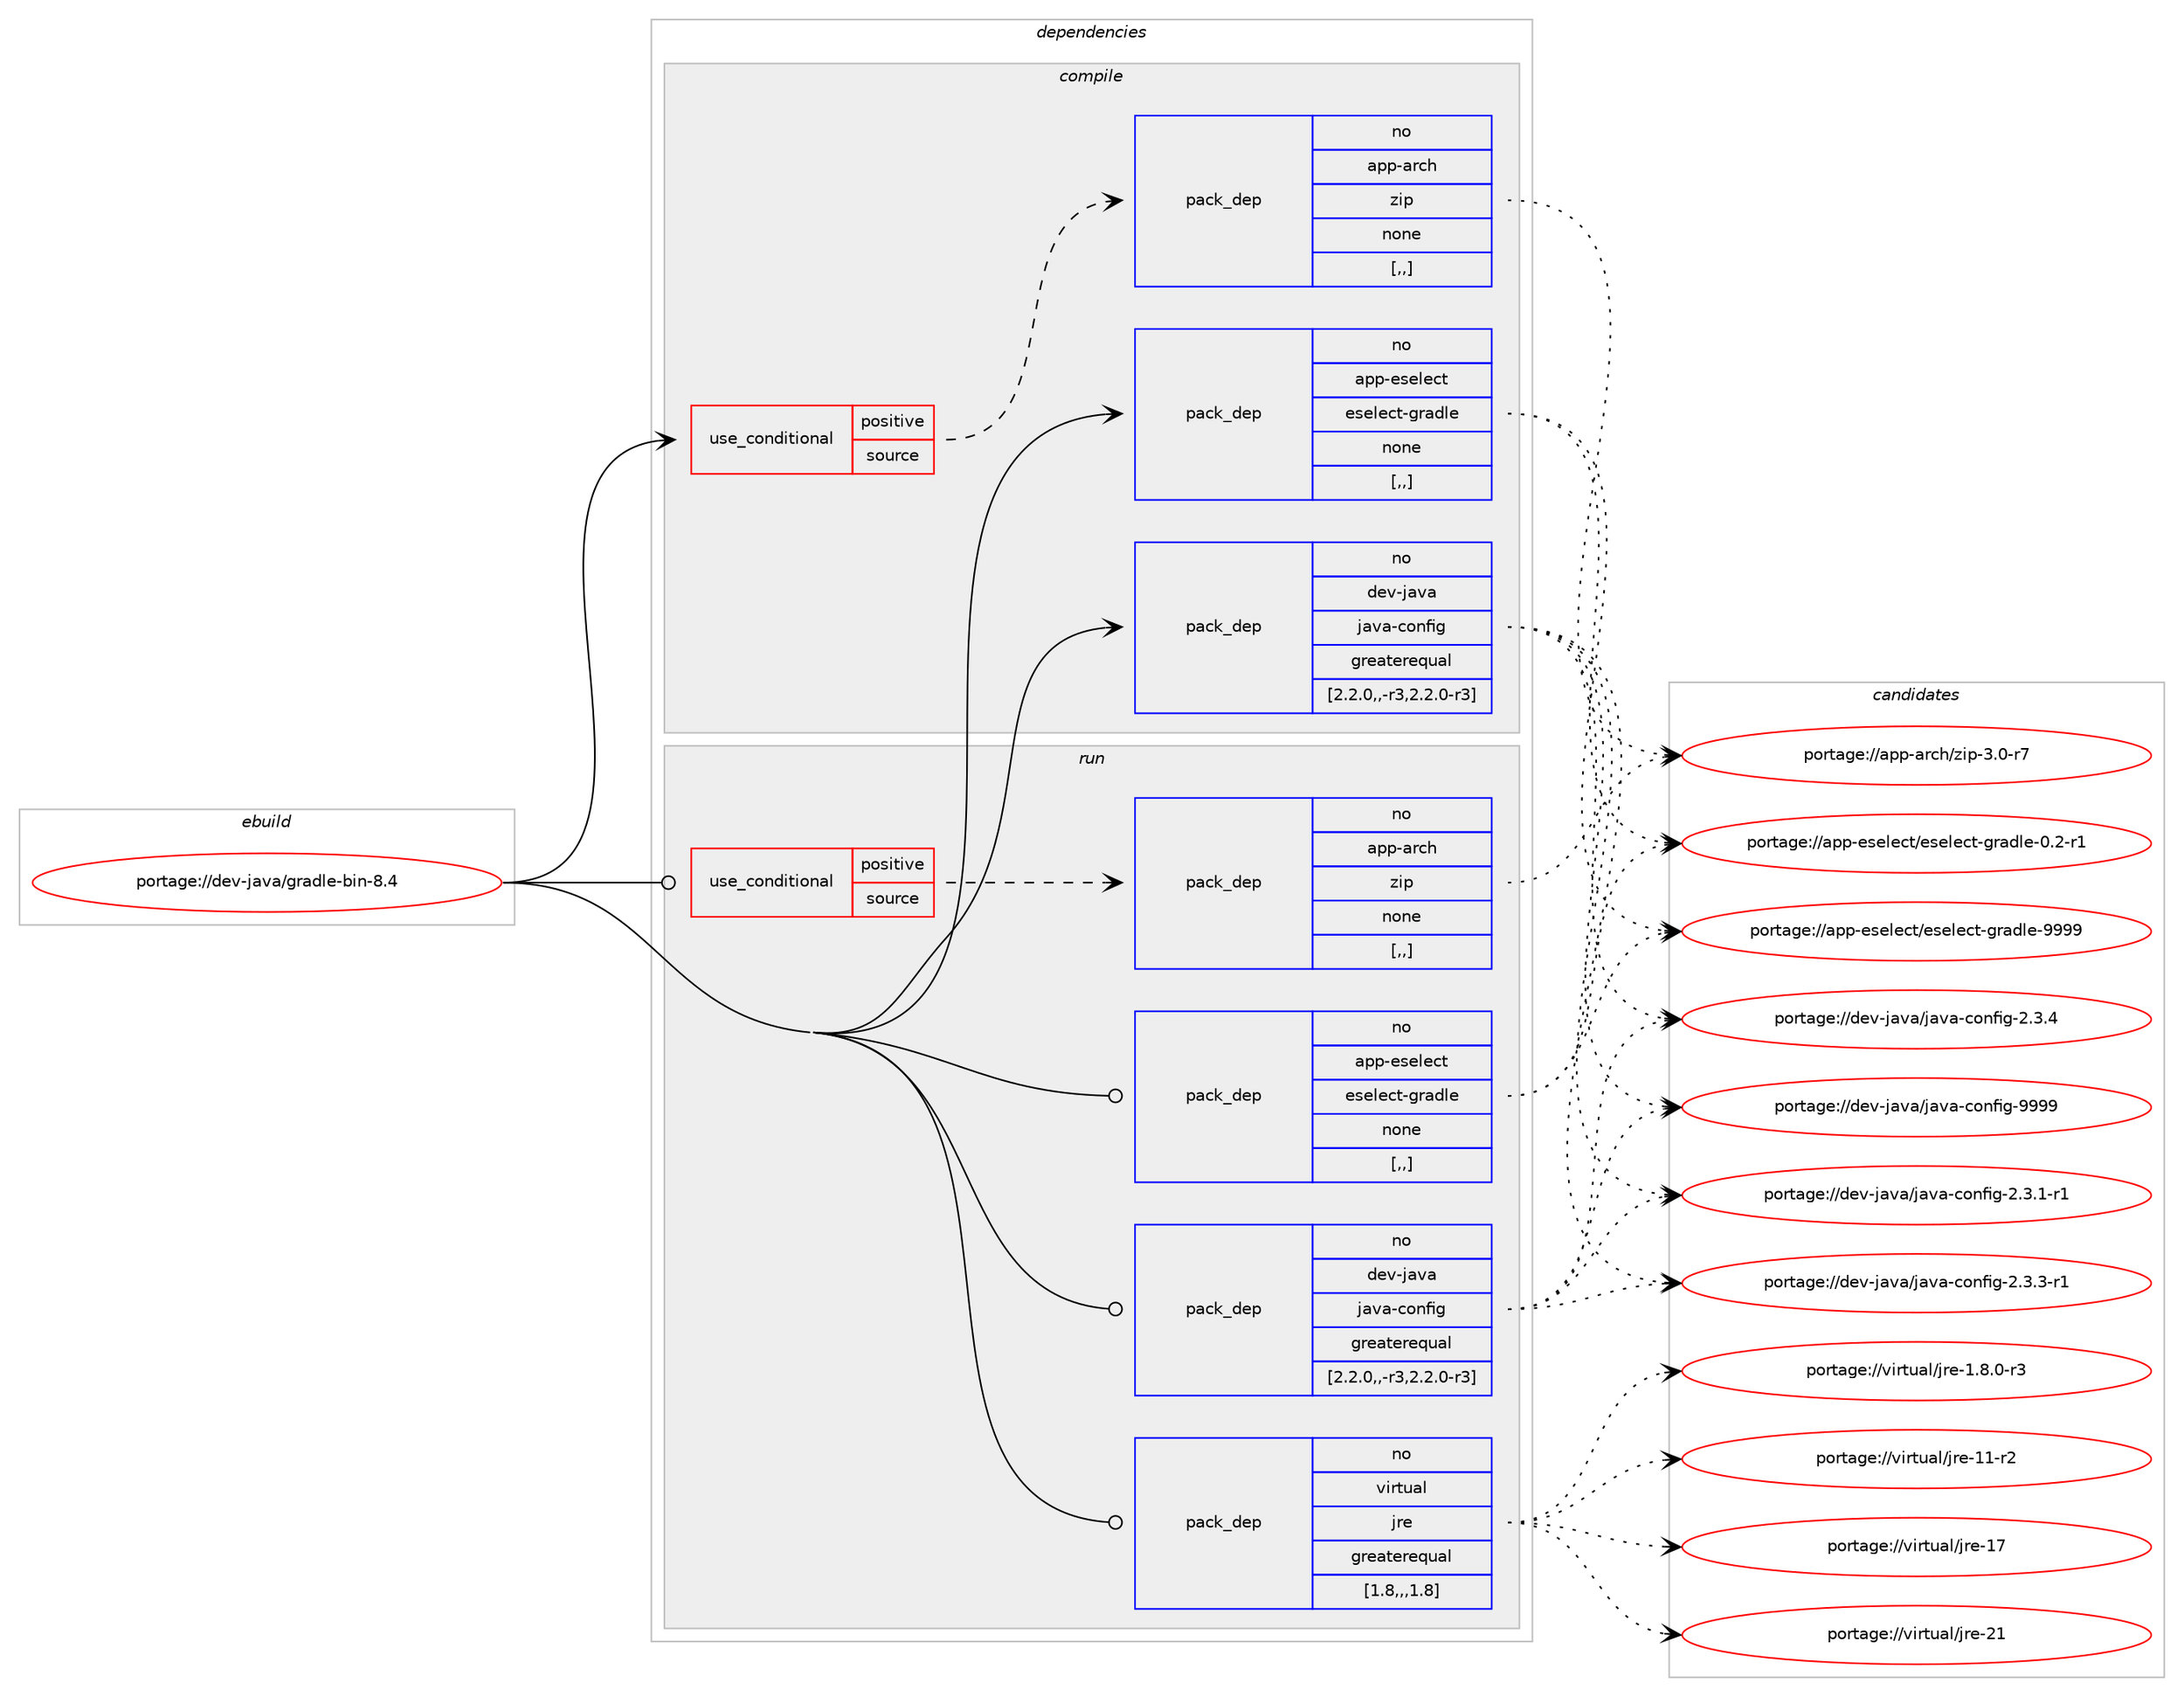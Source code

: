 digraph prolog {

# *************
# Graph options
# *************

newrank=true;
concentrate=true;
compound=true;
graph [rankdir=LR,fontname=Helvetica,fontsize=10,ranksep=1.5];#, ranksep=2.5, nodesep=0.2];
edge  [arrowhead=vee];
node  [fontname=Helvetica,fontsize=10];

# **********
# The ebuild
# **********

subgraph cluster_leftcol {
color=gray;
rank=same;
label=<<i>ebuild</i>>;
id [label="portage://dev-java/gradle-bin-8.4", color=red, width=4, href="../dev-java/gradle-bin-8.4.svg"];
}

# ****************
# The dependencies
# ****************

subgraph cluster_midcol {
color=gray;
label=<<i>dependencies</i>>;
subgraph cluster_compile {
fillcolor="#eeeeee";
style=filled;
label=<<i>compile</i>>;
subgraph cond21094 {
dependency91585 [label=<<TABLE BORDER="0" CELLBORDER="1" CELLSPACING="0" CELLPADDING="4"><TR><TD ROWSPAN="3" CELLPADDING="10">use_conditional</TD></TR><TR><TD>positive</TD></TR><TR><TD>source</TD></TR></TABLE>>, shape=none, color=red];
subgraph pack69467 {
dependency91586 [label=<<TABLE BORDER="0" CELLBORDER="1" CELLSPACING="0" CELLPADDING="4" WIDTH="220"><TR><TD ROWSPAN="6" CELLPADDING="30">pack_dep</TD></TR><TR><TD WIDTH="110">no</TD></TR><TR><TD>app-arch</TD></TR><TR><TD>zip</TD></TR><TR><TD>none</TD></TR><TR><TD>[,,]</TD></TR></TABLE>>, shape=none, color=blue];
}
dependency91585:e -> dependency91586:w [weight=20,style="dashed",arrowhead="vee"];
}
id:e -> dependency91585:w [weight=20,style="solid",arrowhead="vee"];
subgraph pack69468 {
dependency91587 [label=<<TABLE BORDER="0" CELLBORDER="1" CELLSPACING="0" CELLPADDING="4" WIDTH="220"><TR><TD ROWSPAN="6" CELLPADDING="30">pack_dep</TD></TR><TR><TD WIDTH="110">no</TD></TR><TR><TD>app-eselect</TD></TR><TR><TD>eselect-gradle</TD></TR><TR><TD>none</TD></TR><TR><TD>[,,]</TD></TR></TABLE>>, shape=none, color=blue];
}
id:e -> dependency91587:w [weight=20,style="solid",arrowhead="vee"];
subgraph pack69469 {
dependency91588 [label=<<TABLE BORDER="0" CELLBORDER="1" CELLSPACING="0" CELLPADDING="4" WIDTH="220"><TR><TD ROWSPAN="6" CELLPADDING="30">pack_dep</TD></TR><TR><TD WIDTH="110">no</TD></TR><TR><TD>dev-java</TD></TR><TR><TD>java-config</TD></TR><TR><TD>greaterequal</TD></TR><TR><TD>[2.2.0,,-r3,2.2.0-r3]</TD></TR></TABLE>>, shape=none, color=blue];
}
id:e -> dependency91588:w [weight=20,style="solid",arrowhead="vee"];
}
subgraph cluster_compileandrun {
fillcolor="#eeeeee";
style=filled;
label=<<i>compile and run</i>>;
}
subgraph cluster_run {
fillcolor="#eeeeee";
style=filled;
label=<<i>run</i>>;
subgraph cond21095 {
dependency91589 [label=<<TABLE BORDER="0" CELLBORDER="1" CELLSPACING="0" CELLPADDING="4"><TR><TD ROWSPAN="3" CELLPADDING="10">use_conditional</TD></TR><TR><TD>positive</TD></TR><TR><TD>source</TD></TR></TABLE>>, shape=none, color=red];
subgraph pack69470 {
dependency91590 [label=<<TABLE BORDER="0" CELLBORDER="1" CELLSPACING="0" CELLPADDING="4" WIDTH="220"><TR><TD ROWSPAN="6" CELLPADDING="30">pack_dep</TD></TR><TR><TD WIDTH="110">no</TD></TR><TR><TD>app-arch</TD></TR><TR><TD>zip</TD></TR><TR><TD>none</TD></TR><TR><TD>[,,]</TD></TR></TABLE>>, shape=none, color=blue];
}
dependency91589:e -> dependency91590:w [weight=20,style="dashed",arrowhead="vee"];
}
id:e -> dependency91589:w [weight=20,style="solid",arrowhead="odot"];
subgraph pack69471 {
dependency91591 [label=<<TABLE BORDER="0" CELLBORDER="1" CELLSPACING="0" CELLPADDING="4" WIDTH="220"><TR><TD ROWSPAN="6" CELLPADDING="30">pack_dep</TD></TR><TR><TD WIDTH="110">no</TD></TR><TR><TD>app-eselect</TD></TR><TR><TD>eselect-gradle</TD></TR><TR><TD>none</TD></TR><TR><TD>[,,]</TD></TR></TABLE>>, shape=none, color=blue];
}
id:e -> dependency91591:w [weight=20,style="solid",arrowhead="odot"];
subgraph pack69472 {
dependency91592 [label=<<TABLE BORDER="0" CELLBORDER="1" CELLSPACING="0" CELLPADDING="4" WIDTH="220"><TR><TD ROWSPAN="6" CELLPADDING="30">pack_dep</TD></TR><TR><TD WIDTH="110">no</TD></TR><TR><TD>dev-java</TD></TR><TR><TD>java-config</TD></TR><TR><TD>greaterequal</TD></TR><TR><TD>[2.2.0,,-r3,2.2.0-r3]</TD></TR></TABLE>>, shape=none, color=blue];
}
id:e -> dependency91592:w [weight=20,style="solid",arrowhead="odot"];
subgraph pack69473 {
dependency91593 [label=<<TABLE BORDER="0" CELLBORDER="1" CELLSPACING="0" CELLPADDING="4" WIDTH="220"><TR><TD ROWSPAN="6" CELLPADDING="30">pack_dep</TD></TR><TR><TD WIDTH="110">no</TD></TR><TR><TD>virtual</TD></TR><TR><TD>jre</TD></TR><TR><TD>greaterequal</TD></TR><TR><TD>[1.8,,,1.8]</TD></TR></TABLE>>, shape=none, color=blue];
}
id:e -> dependency91593:w [weight=20,style="solid",arrowhead="odot"];
}
}

# **************
# The candidates
# **************

subgraph cluster_choices {
rank=same;
color=gray;
label=<<i>candidates</i>>;

subgraph choice69467 {
color=black;
nodesep=1;
choice9711211245971149910447122105112455146484511455 [label="portage://app-arch/zip-3.0-r7", color=red, width=4,href="../app-arch/zip-3.0-r7.svg"];
dependency91586:e -> choice9711211245971149910447122105112455146484511455:w [style=dotted,weight="100"];
}
subgraph choice69468 {
color=black;
nodesep=1;
choice97112112451011151011081019911647101115101108101991164510311497100108101454846504511449 [label="portage://app-eselect/eselect-gradle-0.2-r1", color=red, width=4,href="../app-eselect/eselect-gradle-0.2-r1.svg"];
choice971121124510111510110810199116471011151011081019911645103114971001081014557575757 [label="portage://app-eselect/eselect-gradle-9999", color=red, width=4,href="../app-eselect/eselect-gradle-9999.svg"];
dependency91587:e -> choice97112112451011151011081019911647101115101108101991164510311497100108101454846504511449:w [style=dotted,weight="100"];
dependency91587:e -> choice971121124510111510110810199116471011151011081019911645103114971001081014557575757:w [style=dotted,weight="100"];
}
subgraph choice69469 {
color=black;
nodesep=1;
choice10010111845106971189747106971189745991111101021051034550465146494511449 [label="portage://dev-java/java-config-2.3.1-r1", color=red, width=4,href="../dev-java/java-config-2.3.1-r1.svg"];
choice10010111845106971189747106971189745991111101021051034550465146514511449 [label="portage://dev-java/java-config-2.3.3-r1", color=red, width=4,href="../dev-java/java-config-2.3.3-r1.svg"];
choice1001011184510697118974710697118974599111110102105103455046514652 [label="portage://dev-java/java-config-2.3.4", color=red, width=4,href="../dev-java/java-config-2.3.4.svg"];
choice10010111845106971189747106971189745991111101021051034557575757 [label="portage://dev-java/java-config-9999", color=red, width=4,href="../dev-java/java-config-9999.svg"];
dependency91588:e -> choice10010111845106971189747106971189745991111101021051034550465146494511449:w [style=dotted,weight="100"];
dependency91588:e -> choice10010111845106971189747106971189745991111101021051034550465146514511449:w [style=dotted,weight="100"];
dependency91588:e -> choice1001011184510697118974710697118974599111110102105103455046514652:w [style=dotted,weight="100"];
dependency91588:e -> choice10010111845106971189747106971189745991111101021051034557575757:w [style=dotted,weight="100"];
}
subgraph choice69470 {
color=black;
nodesep=1;
choice9711211245971149910447122105112455146484511455 [label="portage://app-arch/zip-3.0-r7", color=red, width=4,href="../app-arch/zip-3.0-r7.svg"];
dependency91590:e -> choice9711211245971149910447122105112455146484511455:w [style=dotted,weight="100"];
}
subgraph choice69471 {
color=black;
nodesep=1;
choice97112112451011151011081019911647101115101108101991164510311497100108101454846504511449 [label="portage://app-eselect/eselect-gradle-0.2-r1", color=red, width=4,href="../app-eselect/eselect-gradle-0.2-r1.svg"];
choice971121124510111510110810199116471011151011081019911645103114971001081014557575757 [label="portage://app-eselect/eselect-gradle-9999", color=red, width=4,href="../app-eselect/eselect-gradle-9999.svg"];
dependency91591:e -> choice97112112451011151011081019911647101115101108101991164510311497100108101454846504511449:w [style=dotted,weight="100"];
dependency91591:e -> choice971121124510111510110810199116471011151011081019911645103114971001081014557575757:w [style=dotted,weight="100"];
}
subgraph choice69472 {
color=black;
nodesep=1;
choice10010111845106971189747106971189745991111101021051034550465146494511449 [label="portage://dev-java/java-config-2.3.1-r1", color=red, width=4,href="../dev-java/java-config-2.3.1-r1.svg"];
choice10010111845106971189747106971189745991111101021051034550465146514511449 [label="portage://dev-java/java-config-2.3.3-r1", color=red, width=4,href="../dev-java/java-config-2.3.3-r1.svg"];
choice1001011184510697118974710697118974599111110102105103455046514652 [label="portage://dev-java/java-config-2.3.4", color=red, width=4,href="../dev-java/java-config-2.3.4.svg"];
choice10010111845106971189747106971189745991111101021051034557575757 [label="portage://dev-java/java-config-9999", color=red, width=4,href="../dev-java/java-config-9999.svg"];
dependency91592:e -> choice10010111845106971189747106971189745991111101021051034550465146494511449:w [style=dotted,weight="100"];
dependency91592:e -> choice10010111845106971189747106971189745991111101021051034550465146514511449:w [style=dotted,weight="100"];
dependency91592:e -> choice1001011184510697118974710697118974599111110102105103455046514652:w [style=dotted,weight="100"];
dependency91592:e -> choice10010111845106971189747106971189745991111101021051034557575757:w [style=dotted,weight="100"];
}
subgraph choice69473 {
color=black;
nodesep=1;
choice11810511411611797108471061141014549465646484511451 [label="portage://virtual/jre-1.8.0-r3", color=red, width=4,href="../virtual/jre-1.8.0-r3.svg"];
choice11810511411611797108471061141014549494511450 [label="portage://virtual/jre-11-r2", color=red, width=4,href="../virtual/jre-11-r2.svg"];
choice1181051141161179710847106114101454955 [label="portage://virtual/jre-17", color=red, width=4,href="../virtual/jre-17.svg"];
choice1181051141161179710847106114101455049 [label="portage://virtual/jre-21", color=red, width=4,href="../virtual/jre-21.svg"];
dependency91593:e -> choice11810511411611797108471061141014549465646484511451:w [style=dotted,weight="100"];
dependency91593:e -> choice11810511411611797108471061141014549494511450:w [style=dotted,weight="100"];
dependency91593:e -> choice1181051141161179710847106114101454955:w [style=dotted,weight="100"];
dependency91593:e -> choice1181051141161179710847106114101455049:w [style=dotted,weight="100"];
}
}

}
